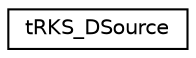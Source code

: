 digraph G
{
  edge [fontname="Helvetica",fontsize="10",labelfontname="Helvetica",labelfontsize="10"];
  node [fontname="Helvetica",fontsize="10",shape=record];
  rankdir=LR;
  Node1 [label="tRKS_DSource",height=0.2,width=0.4,color="black", fillcolor="white", style="filled",URL="$d2/de4/structtRKS__DSource.html"];
}
